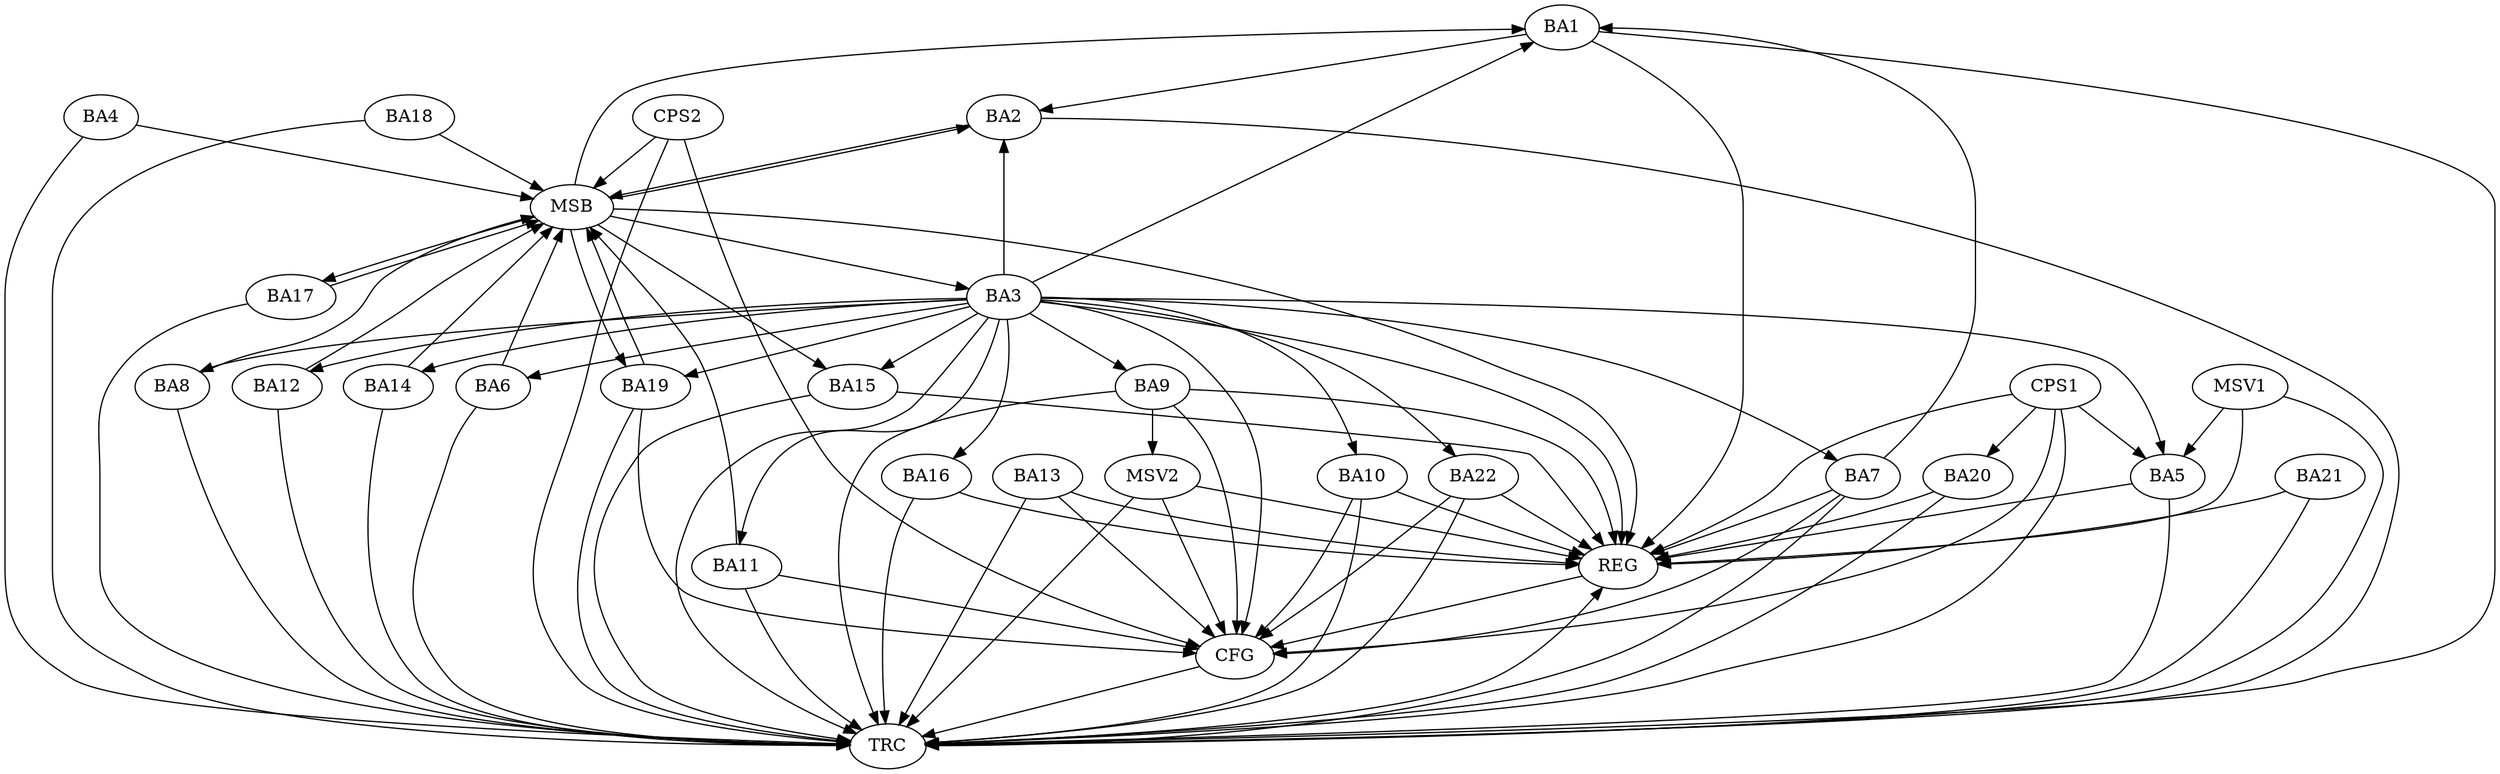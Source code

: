 strict digraph G {
  BA1 [ label="BA1" ];
  BA2 [ label="BA2" ];
  BA3 [ label="BA3" ];
  BA4 [ label="BA4" ];
  BA5 [ label="BA5" ];
  BA6 [ label="BA6" ];
  BA7 [ label="BA7" ];
  BA8 [ label="BA8" ];
  BA9 [ label="BA9" ];
  BA10 [ label="BA10" ];
  BA11 [ label="BA11" ];
  BA12 [ label="BA12" ];
  BA13 [ label="BA13" ];
  BA14 [ label="BA14" ];
  BA15 [ label="BA15" ];
  BA16 [ label="BA16" ];
  BA17 [ label="BA17" ];
  BA18 [ label="BA18" ];
  BA19 [ label="BA19" ];
  BA20 [ label="BA20" ];
  BA21 [ label="BA21" ];
  BA22 [ label="BA22" ];
  CPS1 [ label="CPS1" ];
  CPS2 [ label="CPS2" ];
  REG [ label="REG" ];
  MSB [ label="MSB" ];
  CFG [ label="CFG" ];
  TRC [ label="TRC" ];
  MSV1 [ label="MSV1" ];
  MSV2 [ label="MSV2" ];
  BA1 -> BA2;
  BA3 -> BA1;
  BA7 -> BA1;
  CPS1 -> BA20;
  CPS1 -> BA5;
  BA1 -> REG;
  BA3 -> REG;
  BA5 -> REG;
  BA7 -> REG;
  BA9 -> REG;
  BA10 -> REG;
  BA13 -> REG;
  BA15 -> REG;
  BA16 -> REG;
  BA20 -> REG;
  BA21 -> REG;
  BA22 -> REG;
  CPS1 -> REG;
  BA2 -> MSB;
  MSB -> BA1;
  MSB -> REG;
  BA4 -> MSB;
  BA6 -> MSB;
  MSB -> BA3;
  BA8 -> MSB;
  BA11 -> MSB;
  BA12 -> MSB;
  MSB -> BA2;
  BA14 -> MSB;
  BA17 -> MSB;
  BA18 -> MSB;
  BA19 -> MSB;
  MSB -> BA15;
  CPS2 -> MSB;
  MSB -> BA19;
  MSB -> BA17;
  BA11 -> CFG;
  BA7 -> CFG;
  BA3 -> CFG;
  BA10 -> CFG;
  BA22 -> CFG;
  CPS1 -> CFG;
  BA9 -> CFG;
  BA19 -> CFG;
  BA13 -> CFG;
  CPS2 -> CFG;
  REG -> CFG;
  BA1 -> TRC;
  BA2 -> TRC;
  BA3 -> TRC;
  BA4 -> TRC;
  BA5 -> TRC;
  BA6 -> TRC;
  BA7 -> TRC;
  BA8 -> TRC;
  BA9 -> TRC;
  BA10 -> TRC;
  BA11 -> TRC;
  BA12 -> TRC;
  BA13 -> TRC;
  BA14 -> TRC;
  BA15 -> TRC;
  BA16 -> TRC;
  BA17 -> TRC;
  BA18 -> TRC;
  BA19 -> TRC;
  BA20 -> TRC;
  BA21 -> TRC;
  BA22 -> TRC;
  CPS1 -> TRC;
  CPS2 -> TRC;
  CFG -> TRC;
  TRC -> REG;
  BA3 -> BA2;
  BA3 -> BA15;
  BA3 -> BA22;
  BA3 -> BA16;
  BA3 -> BA11;
  BA3 -> BA7;
  BA3 -> BA19;
  BA3 -> BA10;
  BA3 -> BA6;
  BA3 -> BA12;
  BA3 -> BA5;
  BA3 -> BA14;
  BA3 -> BA8;
  BA3 -> BA9;
  MSV1 -> BA5;
  MSV1 -> REG;
  MSV1 -> TRC;
  BA9 -> MSV2;
  MSV2 -> REG;
  MSV2 -> TRC;
  MSV2 -> CFG;
}
